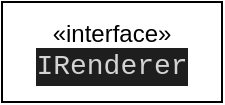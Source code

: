 <mxfile version="21.1.5" type="github">
  <diagram name="第 1 页" id="e1oT-nx0cN_IvU85QJFF">
    <mxGraphModel dx="1434" dy="764" grid="0" gridSize="10" guides="1" tooltips="1" connect="1" arrows="1" fold="1" page="1" pageScale="1" pageWidth="1169" pageHeight="827" math="0" shadow="0">
      <root>
        <mxCell id="0" />
        <mxCell id="1" parent="0" />
        <mxCell id="wVjqyNlfLyHgIGJeyx53-1" value="«interface»&lt;br&gt;&lt;div style=&quot;color: rgb(212, 212, 212); background-color: rgb(30, 30, 30); font-family: Consolas, &amp;quot;Courier New&amp;quot;, monospace; font-size: 14px; line-height: 19px;&quot;&gt;IRenderer&lt;/div&gt;" style="html=1;whiteSpace=wrap;" vertex="1" parent="1">
          <mxGeometry x="359" y="173" width="110" height="50" as="geometry" />
        </mxCell>
      </root>
    </mxGraphModel>
  </diagram>
</mxfile>
